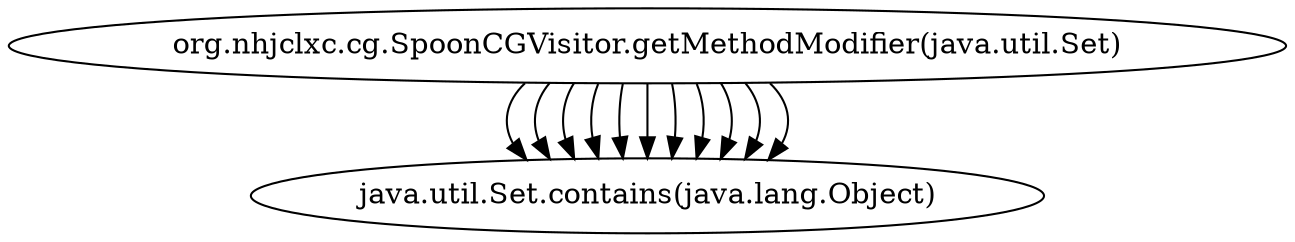 digraph "org.nhjclxc.cg.SpoonCGVisitor.getMethodModifier(java.util.Set)" {
"org.nhjclxc.cg.SpoonCGVisitor.getMethodModifier(java.util.Set)" -> "java.util.Set.contains(java.lang.Object)";

"org.nhjclxc.cg.SpoonCGVisitor.getMethodModifier(java.util.Set)" -> "java.util.Set.contains(java.lang.Object)";

"org.nhjclxc.cg.SpoonCGVisitor.getMethodModifier(java.util.Set)" -> "java.util.Set.contains(java.lang.Object)";

"org.nhjclxc.cg.SpoonCGVisitor.getMethodModifier(java.util.Set)" -> "java.util.Set.contains(java.lang.Object)";

"org.nhjclxc.cg.SpoonCGVisitor.getMethodModifier(java.util.Set)" -> "java.util.Set.contains(java.lang.Object)";

"org.nhjclxc.cg.SpoonCGVisitor.getMethodModifier(java.util.Set)" -> "java.util.Set.contains(java.lang.Object)";

"org.nhjclxc.cg.SpoonCGVisitor.getMethodModifier(java.util.Set)" -> "java.util.Set.contains(java.lang.Object)";

"org.nhjclxc.cg.SpoonCGVisitor.getMethodModifier(java.util.Set)" -> "java.util.Set.contains(java.lang.Object)";

"org.nhjclxc.cg.SpoonCGVisitor.getMethodModifier(java.util.Set)" -> "java.util.Set.contains(java.lang.Object)";

"org.nhjclxc.cg.SpoonCGVisitor.getMethodModifier(java.util.Set)" -> "java.util.Set.contains(java.lang.Object)";

"org.nhjclxc.cg.SpoonCGVisitor.getMethodModifier(java.util.Set)" -> "java.util.Set.contains(java.lang.Object)";

}